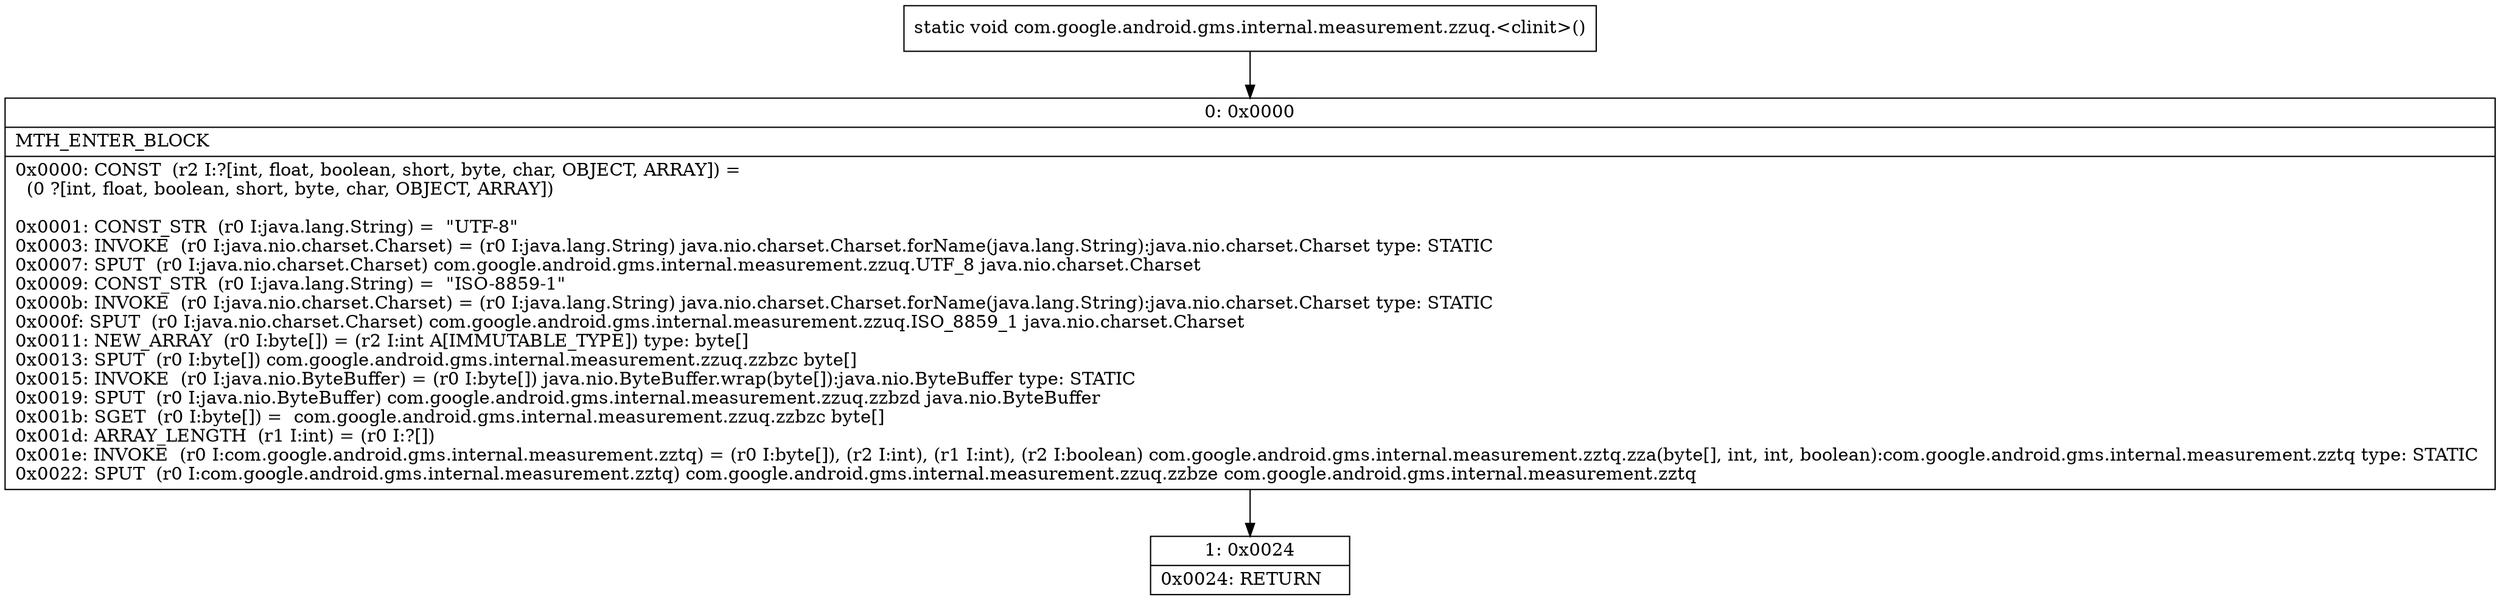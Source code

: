 digraph "CFG forcom.google.android.gms.internal.measurement.zzuq.\<clinit\>()V" {
Node_0 [shape=record,label="{0\:\ 0x0000|MTH_ENTER_BLOCK\l|0x0000: CONST  (r2 I:?[int, float, boolean, short, byte, char, OBJECT, ARRAY]) = \l  (0 ?[int, float, boolean, short, byte, char, OBJECT, ARRAY])\l \l0x0001: CONST_STR  (r0 I:java.lang.String) =  \"UTF\-8\" \l0x0003: INVOKE  (r0 I:java.nio.charset.Charset) = (r0 I:java.lang.String) java.nio.charset.Charset.forName(java.lang.String):java.nio.charset.Charset type: STATIC \l0x0007: SPUT  (r0 I:java.nio.charset.Charset) com.google.android.gms.internal.measurement.zzuq.UTF_8 java.nio.charset.Charset \l0x0009: CONST_STR  (r0 I:java.lang.String) =  \"ISO\-8859\-1\" \l0x000b: INVOKE  (r0 I:java.nio.charset.Charset) = (r0 I:java.lang.String) java.nio.charset.Charset.forName(java.lang.String):java.nio.charset.Charset type: STATIC \l0x000f: SPUT  (r0 I:java.nio.charset.Charset) com.google.android.gms.internal.measurement.zzuq.ISO_8859_1 java.nio.charset.Charset \l0x0011: NEW_ARRAY  (r0 I:byte[]) = (r2 I:int A[IMMUTABLE_TYPE]) type: byte[] \l0x0013: SPUT  (r0 I:byte[]) com.google.android.gms.internal.measurement.zzuq.zzbzc byte[] \l0x0015: INVOKE  (r0 I:java.nio.ByteBuffer) = (r0 I:byte[]) java.nio.ByteBuffer.wrap(byte[]):java.nio.ByteBuffer type: STATIC \l0x0019: SPUT  (r0 I:java.nio.ByteBuffer) com.google.android.gms.internal.measurement.zzuq.zzbzd java.nio.ByteBuffer \l0x001b: SGET  (r0 I:byte[]) =  com.google.android.gms.internal.measurement.zzuq.zzbzc byte[] \l0x001d: ARRAY_LENGTH  (r1 I:int) = (r0 I:?[]) \l0x001e: INVOKE  (r0 I:com.google.android.gms.internal.measurement.zztq) = (r0 I:byte[]), (r2 I:int), (r1 I:int), (r2 I:boolean) com.google.android.gms.internal.measurement.zztq.zza(byte[], int, int, boolean):com.google.android.gms.internal.measurement.zztq type: STATIC \l0x0022: SPUT  (r0 I:com.google.android.gms.internal.measurement.zztq) com.google.android.gms.internal.measurement.zzuq.zzbze com.google.android.gms.internal.measurement.zztq \l}"];
Node_1 [shape=record,label="{1\:\ 0x0024|0x0024: RETURN   \l}"];
MethodNode[shape=record,label="{static void com.google.android.gms.internal.measurement.zzuq.\<clinit\>() }"];
MethodNode -> Node_0;
Node_0 -> Node_1;
}

